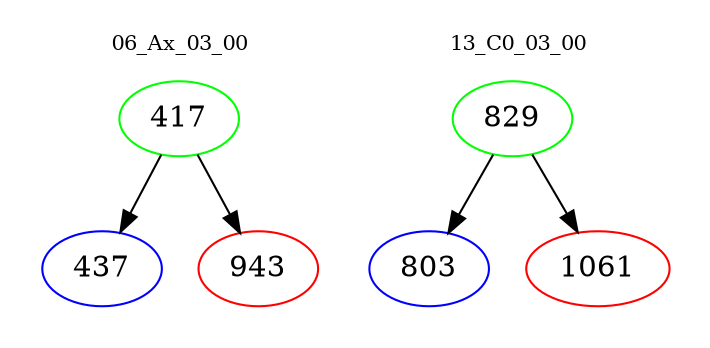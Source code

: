 digraph{
subgraph cluster_0 {
color = white
label = "06_Ax_03_00";
fontsize=10;
T0_417 [label="417", color="green"]
T0_417 -> T0_437 [color="black"]
T0_437 [label="437", color="blue"]
T0_417 -> T0_943 [color="black"]
T0_943 [label="943", color="red"]
}
subgraph cluster_1 {
color = white
label = "13_C0_03_00";
fontsize=10;
T1_829 [label="829", color="green"]
T1_829 -> T1_803 [color="black"]
T1_803 [label="803", color="blue"]
T1_829 -> T1_1061 [color="black"]
T1_1061 [label="1061", color="red"]
}
}
